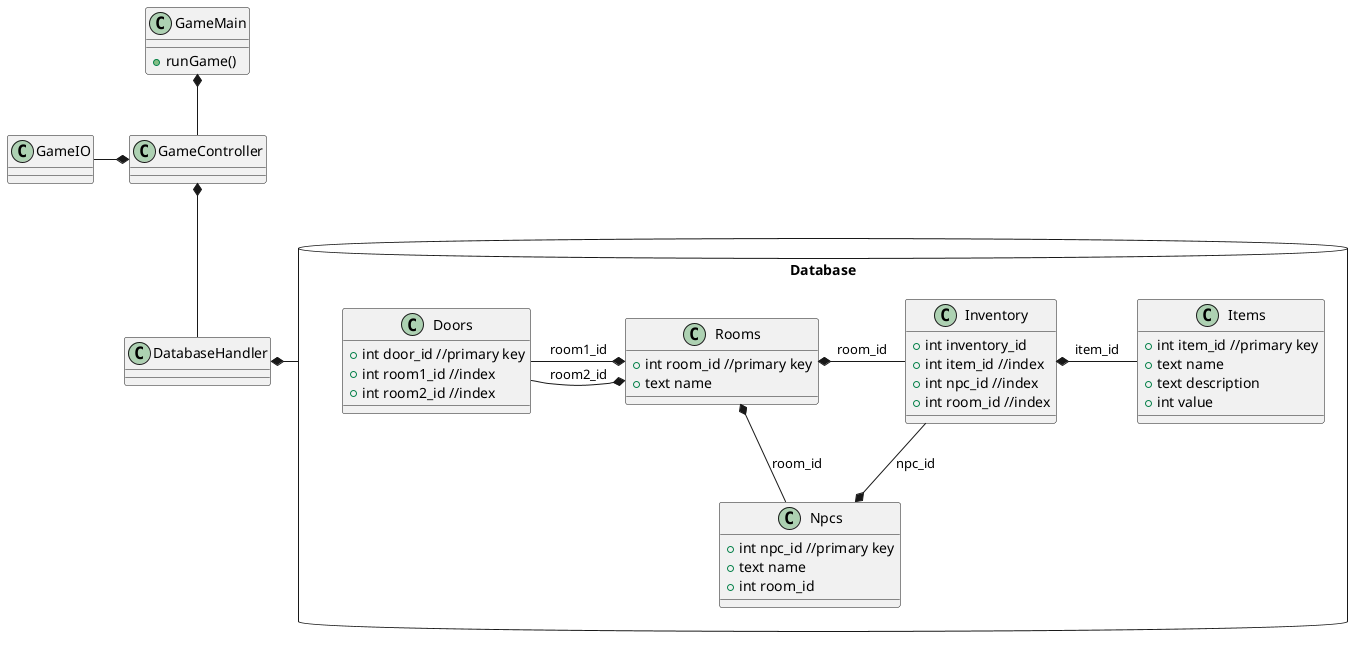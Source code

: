 @startuml
'https://plantuml.com/class-diagram

class GameMain {
    + runGame()
}
class GameController {

}
class GameIO {

}
class DatabaseHandler {

}
package Database <<Database>> {
class Rooms {
+ int room_id //primary key
+ text name
}
class Doors {
+ int door_id //primary key
+ int room1_id //index
+ int room2_id //index
}
class Items {
+ int item_id //primary key
+ text name
+ text description
+ int value
}
class Npcs {
+ int npc_id //primary key
+ text name
+ int room_id
}
class Inventory {
+ int inventory_id
+ int item_id //index
+ int npc_id //index
+ int room_id //index
}
}

GameMain *-- GameController
GameIO -right--* GameController
GameController *-- DatabaseHandler
Database -right--* DatabaseHandler
Inventory -left--* Rooms : room_id
Inventory --* Npcs : npc_id
Items -left--* Inventory : item_id
Rooms *-- Npcs : room_id
Doors -right--* Rooms : room1_id
Doors -right--* Rooms : room2_id

@enduml